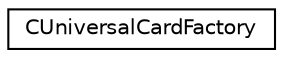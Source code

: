 digraph "Graphical Class Hierarchy"
{
  edge [fontname="Helvetica",fontsize="10",labelfontname="Helvetica",labelfontsize="10"];
  node [fontname="Helvetica",fontsize="10",shape=record];
  rankdir="LR";
  Node1 [label="CUniversalCardFactory",height=0.2,width=0.4,color="black", fillcolor="white", style="filled",URL="$classCUniversalCardFactory.html",tooltip="Factory for universal cards. "];
}
